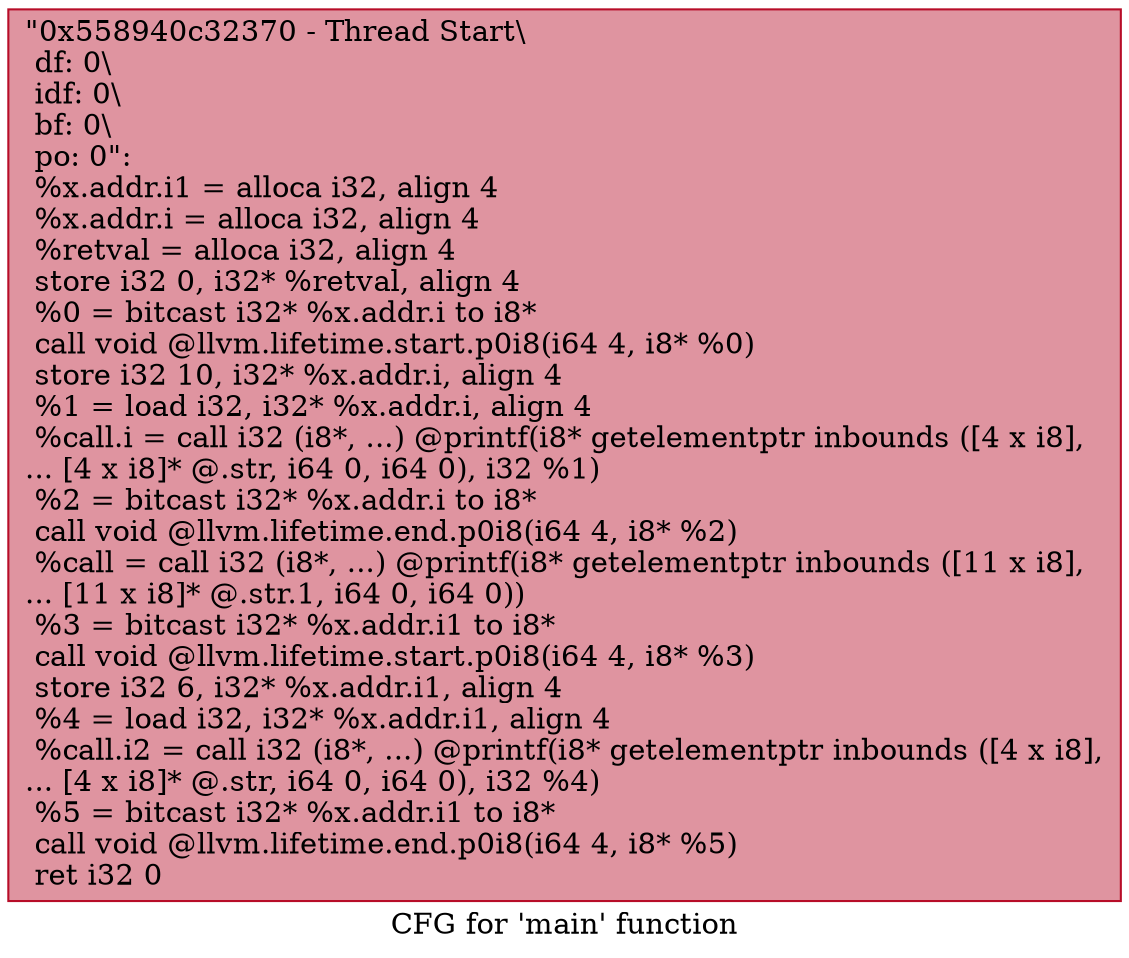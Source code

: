 digraph "CFG for 'main' function" {
	label="CFG for 'main' function";

	Node0x558940c32370 [shape=record,color="#b70d28ff", style=filled, fillcolor="#b70d2870",label="{\"0x558940c32370 - Thread Start\\\l df: 0\\\l idf: 0\\\l bf: 0\\\l po: 0\":\l  %x.addr.i1 = alloca i32, align 4\l  %x.addr.i = alloca i32, align 4\l  %retval = alloca i32, align 4\l  store i32 0, i32* %retval, align 4\l  %0 = bitcast i32* %x.addr.i to i8*\l  call void @llvm.lifetime.start.p0i8(i64 4, i8* %0)\l  store i32 10, i32* %x.addr.i, align 4\l  %1 = load i32, i32* %x.addr.i, align 4\l  %call.i = call i32 (i8*, ...) @printf(i8* getelementptr inbounds ([4 x i8],\l... [4 x i8]* @.str, i64 0, i64 0), i32 %1)\l  %2 = bitcast i32* %x.addr.i to i8*\l  call void @llvm.lifetime.end.p0i8(i64 4, i8* %2)\l  %call = call i32 (i8*, ...) @printf(i8* getelementptr inbounds ([11 x i8],\l... [11 x i8]* @.str.1, i64 0, i64 0))\l  %3 = bitcast i32* %x.addr.i1 to i8*\l  call void @llvm.lifetime.start.p0i8(i64 4, i8* %3)\l  store i32 6, i32* %x.addr.i1, align 4\l  %4 = load i32, i32* %x.addr.i1, align 4\l  %call.i2 = call i32 (i8*, ...) @printf(i8* getelementptr inbounds ([4 x i8],\l... [4 x i8]* @.str, i64 0, i64 0), i32 %4)\l  %5 = bitcast i32* %x.addr.i1 to i8*\l  call void @llvm.lifetime.end.p0i8(i64 4, i8* %5)\l  ret i32 0\l}"];
}
